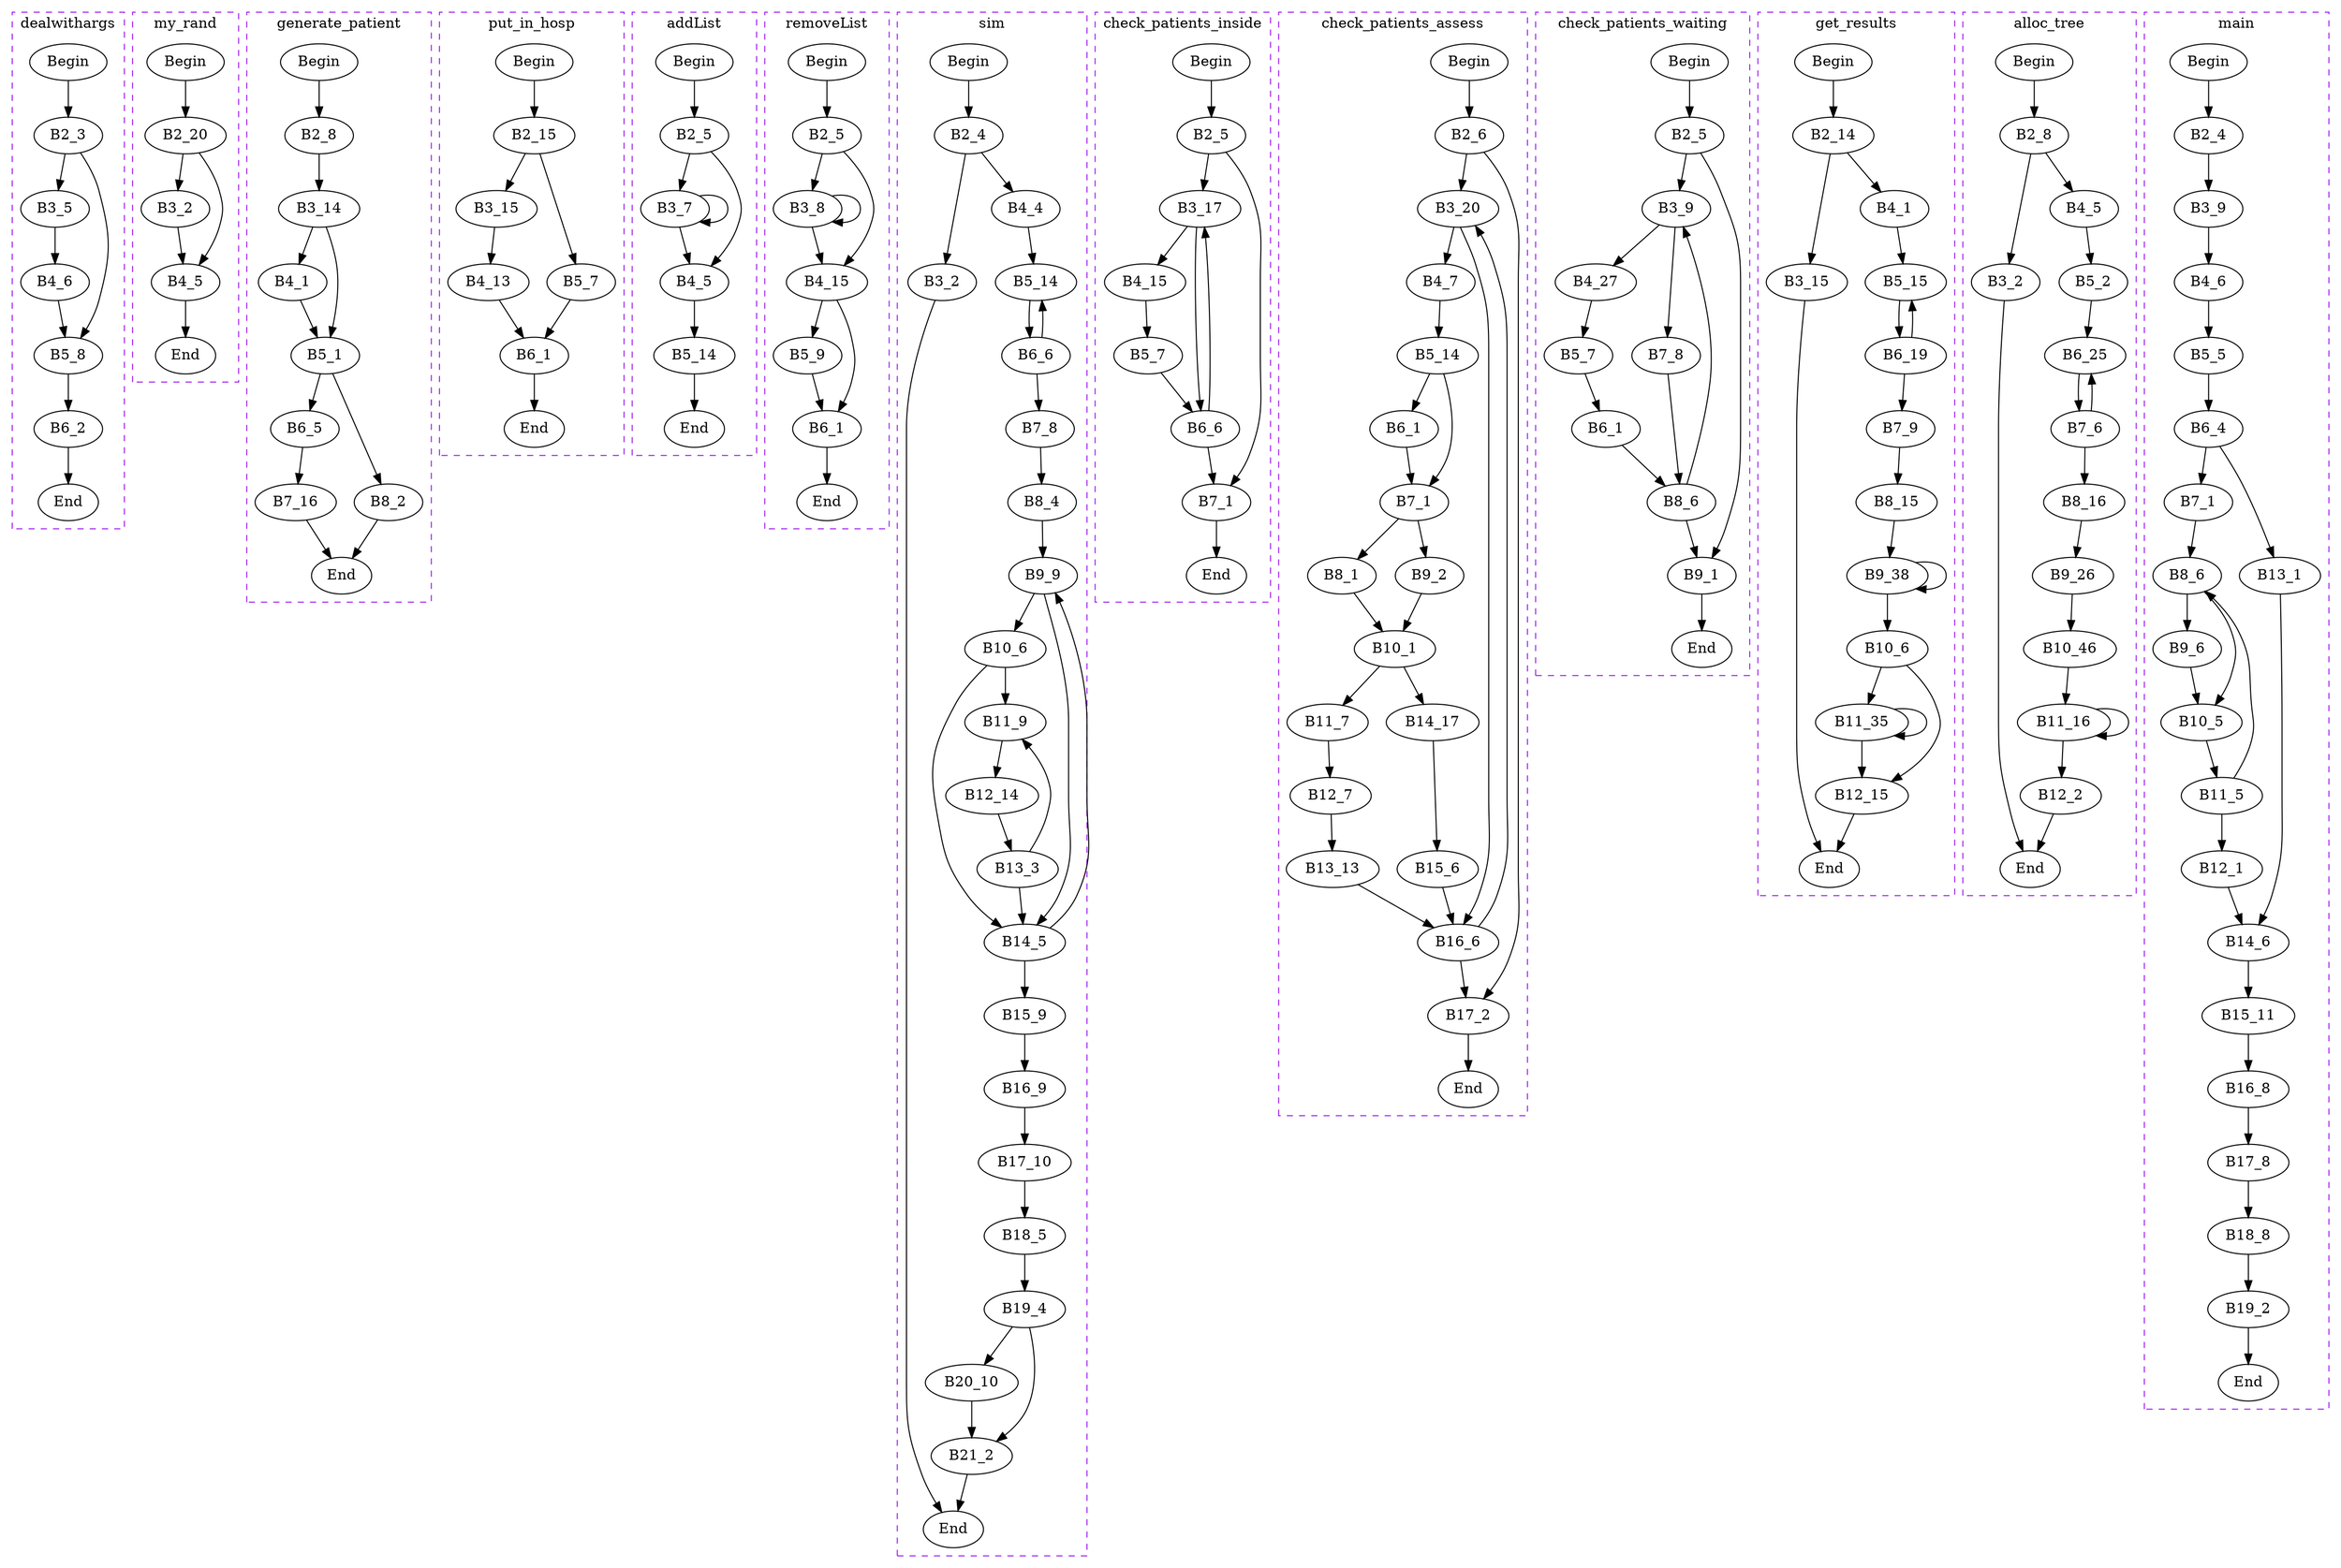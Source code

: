 digraph G{
subgraph cluster_0{
	label = "dealwithargs"	style = "dashed";
	color = purple;
	Node0 [label = "Begin"];
	Node0 -> {Node2 }
	Node1 [label = "End"];
	Node1 -> {}
	Node2 [label = "B2_3"];
	Node2 -> {Node3 Node5 }
	Node3 [label = "B3_5"];
	Node3 -> {Node4 }
	Node4 [label = "B4_6"];
	Node4 -> {Node5 }
	Node5 [label = "B5_8"];
	Node5 -> {Node6 }
	Node6 [label = "B6_2"];
	Node6 -> {Node1 }
 }
subgraph cluster_1{
	label = "my_rand"	style = "dashed";
	color = purple;
	Node7 [label = "Begin"];
	Node7 -> {Node9 }
	Node8 [label = "End"];
	Node8 -> {}
	Node9 [label = "B2_20"];
	Node9 -> {Node10 Node11 }
	Node10 [label = "B3_2"];
	Node10 -> {Node11 }
	Node11 [label = "B4_5"];
	Node11 -> {Node8 }
 }
subgraph cluster_2{
	label = "generate_patient"	style = "dashed";
	color = purple;
	Node12 [label = "Begin"];
	Node12 -> {Node14 }
	Node13 [label = "End"];
	Node13 -> {}
	Node14 [label = "B2_8"];
	Node14 -> {Node15 }
	Node15 [label = "B3_14"];
	Node15 -> {Node16 Node17 }
	Node16 [label = "B4_1"];
	Node16 -> {Node17 }
	Node17 [label = "B5_1"];
	Node17 -> {Node18 Node20 }
	Node18 [label = "B6_5"];
	Node18 -> {Node19 }
	Node19 [label = "B7_16"];
	Node19 -> {Node13 }
	Node20 [label = "B8_2"];
	Node20 -> {Node13 }
 }
subgraph cluster_3{
	label = "put_in_hosp"	style = "dashed";
	color = purple;
	Node21 [label = "Begin"];
	Node21 -> {Node23 }
	Node22 [label = "End"];
	Node22 -> {}
	Node23 [label = "B2_15"];
	Node23 -> {Node24 Node26 }
	Node24 [label = "B3_15"];
	Node24 -> {Node25 }
	Node25 [label = "B4_13"];
	Node25 -> {Node27 }
	Node26 [label = "B5_7"];
	Node26 -> {Node27 }
	Node27 [label = "B6_1"];
	Node27 -> {Node22 }
 }
subgraph cluster_4{
	label = "addList"	style = "dashed";
	color = purple;
	Node28 [label = "Begin"];
	Node28 -> {Node30 }
	Node29 [label = "End"];
	Node29 -> {}
	Node30 [label = "B2_5"];
	Node30 -> {Node31 Node32 }
	Node31 [label = "B3_7"];
	Node31 -> {Node32 Node31 }
	Node32 [label = "B4_5"];
	Node32 -> {Node33 }
	Node33 [label = "B5_14"];
	Node33 -> {Node29 }
 }
subgraph cluster_5{
	label = "removeList"	style = "dashed";
	color = purple;
	Node34 [label = "Begin"];
	Node34 -> {Node36 }
	Node35 [label = "End"];
	Node35 -> {}
	Node36 [label = "B2_5"];
	Node36 -> {Node37 Node38 }
	Node37 [label = "B3_8"];
	Node37 -> {Node38 Node37 }
	Node38 [label = "B4_15"];
	Node38 -> {Node39 Node40 }
	Node39 [label = "B5_9"];
	Node39 -> {Node40 }
	Node40 [label = "B6_1"];
	Node40 -> {Node35 }
 }
subgraph cluster_6{
	label = "sim"	style = "dashed";
	color = purple;
	Node41 [label = "Begin"];
	Node41 -> {Node43 }
	Node42 [label = "End"];
	Node42 -> {}
	Node43 [label = "B2_4"];
	Node43 -> {Node44 Node45 }
	Node44 [label = "B3_2"];
	Node44 -> {Node42 }
	Node45 [label = "B4_4"];
	Node45 -> {Node46 }
	Node46 [label = "B5_14"];
	Node46 -> {Node47 }
	Node47 [label = "B6_6"];
	Node47 -> {Node48 Node46 }
	Node48 [label = "B7_8"];
	Node48 -> {Node49 }
	Node49 [label = "B8_4"];
	Node49 -> {Node50 }
	Node50 [label = "B9_9"];
	Node50 -> {Node51 Node55 }
	Node51 [label = "B10_6"];
	Node51 -> {Node52 Node55 }
	Node52 [label = "B11_9"];
	Node52 -> {Node53 }
	Node53 [label = "B12_14"];
	Node53 -> {Node54 }
	Node54 [label = "B13_3"];
	Node54 -> {Node55 Node52 }
	Node55 [label = "B14_5"];
	Node55 -> {Node56 Node50 }
	Node56 [label = "B15_9"];
	Node56 -> {Node57 }
	Node57 [label = "B16_9"];
	Node57 -> {Node58 }
	Node58 [label = "B17_10"];
	Node58 -> {Node59 }
	Node59 [label = "B18_5"];
	Node59 -> {Node60 }
	Node60 [label = "B19_4"];
	Node60 -> {Node61 Node62 }
	Node61 [label = "B20_10"];
	Node61 -> {Node62 }
	Node62 [label = "B21_2"];
	Node62 -> {Node42 }
 }
subgraph cluster_7{
	label = "check_patients_inside"	style = "dashed";
	color = purple;
	Node63 [label = "Begin"];
	Node63 -> {Node65 }
	Node64 [label = "End"];
	Node64 -> {}
	Node65 [label = "B2_5"];
	Node65 -> {Node66 Node70 }
	Node66 [label = "B3_17"];
	Node66 -> {Node67 Node69 }
	Node67 [label = "B4_15"];
	Node67 -> {Node68 }
	Node68 [label = "B5_7"];
	Node68 -> {Node69 }
	Node69 [label = "B6_6"];
	Node69 -> {Node70 Node66 }
	Node70 [label = "B7_1"];
	Node70 -> {Node64 }
 }
subgraph cluster_8{
	label = "check_patients_assess"	style = "dashed";
	color = purple;
	Node71 [label = "Begin"];
	Node71 -> {Node73 }
	Node72 [label = "End"];
	Node72 -> {}
	Node73 [label = "B2_6"];
	Node73 -> {Node74 Node88 }
	Node74 [label = "B3_20"];
	Node74 -> {Node75 Node87 }
	Node75 [label = "B4_7"];
	Node75 -> {Node76 }
	Node76 [label = "B5_14"];
	Node76 -> {Node77 Node78 }
	Node77 [label = "B6_1"];
	Node77 -> {Node78 }
	Node78 [label = "B7_1"];
	Node78 -> {Node79 Node80 }
	Node79 [label = "B8_1"];
	Node79 -> {Node81 }
	Node80 [label = "B9_2"];
	Node80 -> {Node81 }
	Node81 [label = "B10_1"];
	Node81 -> {Node82 Node85 }
	Node82 [label = "B11_7"];
	Node82 -> {Node83 }
	Node83 [label = "B12_7"];
	Node83 -> {Node84 }
	Node84 [label = "B13_13"];
	Node84 -> {Node87 }
	Node85 [label = "B14_17"];
	Node85 -> {Node86 }
	Node86 [label = "B15_6"];
	Node86 -> {Node87 }
	Node87 [label = "B16_6"];
	Node87 -> {Node88 Node74 }
	Node88 [label = "B17_2"];
	Node88 -> {Node72 }
 }
subgraph cluster_9{
	label = "check_patients_waiting"	style = "dashed";
	color = purple;
	Node89 [label = "Begin"];
	Node89 -> {Node91 }
	Node90 [label = "End"];
	Node90 -> {}
	Node91 [label = "B2_5"];
	Node91 -> {Node92 Node98 }
	Node92 [label = "B3_9"];
	Node92 -> {Node93 Node96 }
	Node93 [label = "B4_27"];
	Node93 -> {Node94 }
	Node94 [label = "B5_7"];
	Node94 -> {Node95 }
	Node95 [label = "B6_1"];
	Node95 -> {Node97 }
	Node96 [label = "B7_8"];
	Node96 -> {Node97 }
	Node97 [label = "B8_6"];
	Node97 -> {Node98 Node92 }
	Node98 [label = "B9_1"];
	Node98 -> {Node90 }
 }
subgraph cluster_10{
	label = "get_results"	style = "dashed";
	color = purple;
	Node99 [label = "Begin"];
	Node99 -> {Node101 }
	Node100 [label = "End"];
	Node100 -> {}
	Node101 [label = "B2_14"];
	Node101 -> {Node102 Node103 }
	Node102 [label = "B3_15"];
	Node102 -> {Node100 }
	Node103 [label = "B4_1"];
	Node103 -> {Node104 }
	Node104 [label = "B5_15"];
	Node104 -> {Node105 }
	Node105 [label = "B6_19"];
	Node105 -> {Node106 Node104 }
	Node106 [label = "B7_9"];
	Node106 -> {Node107 }
	Node107 [label = "B8_15"];
	Node107 -> {Node108 }
	Node108 [label = "B9_38"];
	Node108 -> {Node109 Node108 }
	Node109 [label = "B10_6"];
	Node109 -> {Node110 Node111 }
	Node110 [label = "B11_35"];
	Node110 -> {Node111 Node110 }
	Node111 [label = "B12_15"];
	Node111 -> {Node100 }
 }
subgraph cluster_11{
	label = "alloc_tree"	style = "dashed";
	color = purple;
	Node112 [label = "Begin"];
	Node112 -> {Node114 }
	Node113 [label = "End"];
	Node113 -> {}
	Node114 [label = "B2_8"];
	Node114 -> {Node115 Node116 }
	Node115 [label = "B3_2"];
	Node115 -> {Node113 }
	Node116 [label = "B4_5"];
	Node116 -> {Node117 }
	Node117 [label = "B5_2"];
	Node117 -> {Node118 }
	Node118 [label = "B6_25"];
	Node118 -> {Node119 }
	Node119 [label = "B7_6"];
	Node119 -> {Node120 Node118 }
	Node120 [label = "B8_16"];
	Node120 -> {Node121 }
	Node121 [label = "B9_26"];
	Node121 -> {Node122 }
	Node122 [label = "B10_46"];
	Node122 -> {Node123 }
	Node123 [label = "B11_16"];
	Node123 -> {Node124 Node123 }
	Node124 [label = "B12_2"];
	Node124 -> {Node113 }
 }
subgraph cluster_12{
	label = "main"	style = "dashed";
	color = purple;
	Node125 [label = "Begin"];
	Node125 -> {Node127 }
	Node126 [label = "End"];
	Node126 -> {}
	Node127 [label = "B2_4"];
	Node127 -> {Node128 }
	Node128 [label = "B3_9"];
	Node128 -> {Node129 }
	Node129 [label = "B4_6"];
	Node129 -> {Node130 }
	Node130 [label = "B5_5"];
	Node130 -> {Node131 }
	Node131 [label = "B6_4"];
	Node131 -> {Node132 Node138 }
	Node132 [label = "B7_1"];
	Node132 -> {Node133 }
	Node133 [label = "B8_6"];
	Node133 -> {Node134 Node135 }
	Node134 [label = "B9_6"];
	Node134 -> {Node135 }
	Node135 [label = "B10_5"];
	Node135 -> {Node136 }
	Node136 [label = "B11_5"];
	Node136 -> {Node137 Node133 }
	Node137 [label = "B12_1"];
	Node137 -> {Node139 }
	Node138 [label = "B13_1"];
	Node138 -> {Node139 }
	Node139 [label = "B14_6"];
	Node139 -> {Node140 }
	Node140 [label = "B15_11"];
	Node140 -> {Node141 }
	Node141 [label = "B16_8"];
	Node141 -> {Node142 }
	Node142 [label = "B17_8"];
	Node142 -> {Node143 }
	Node143 [label = "B18_8"];
	Node143 -> {Node144 }
	Node144 [label = "B19_2"];
	Node144 -> {Node126 }
 }
}
